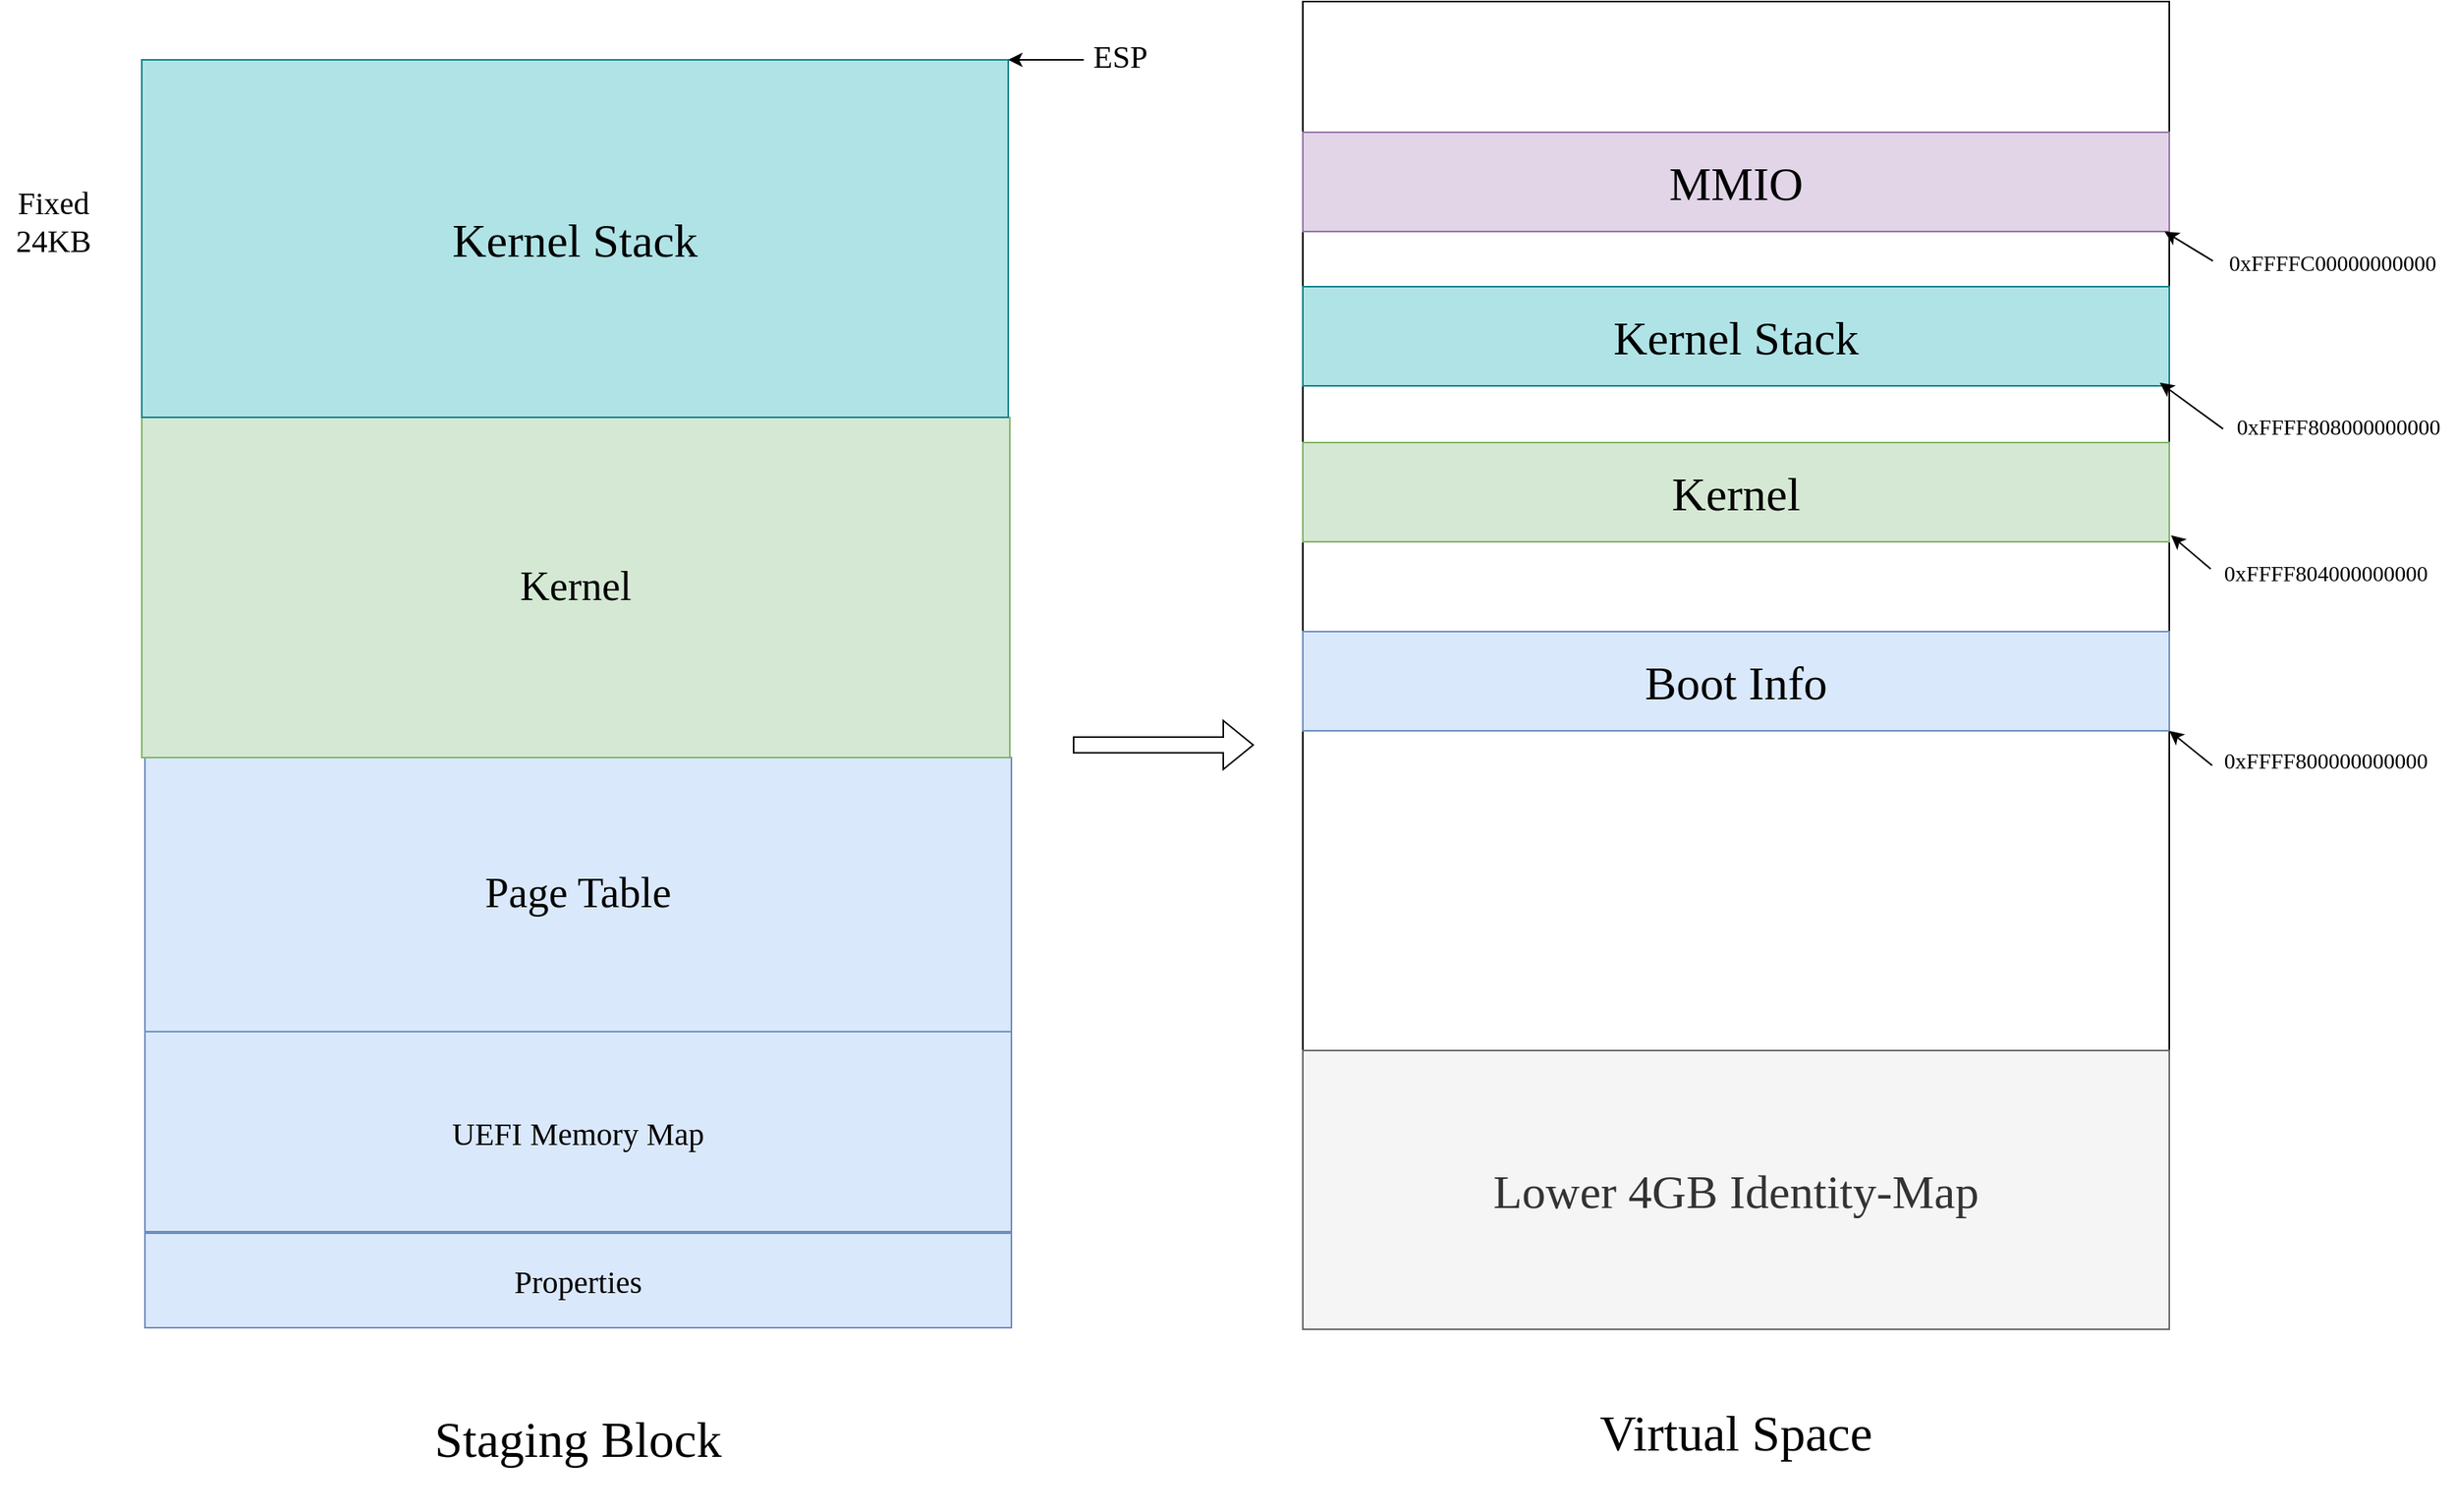 <mxfile version="28.1.2">
  <diagram id="ZxcDiVvFMPj9RRdGyyFQ" name="第 1 页">
    <mxGraphModel dx="2037" dy="1201" grid="0" gridSize="10" guides="1" tooltips="1" connect="1" arrows="1" fold="1" page="1" pageScale="1" pageWidth="827" pageHeight="1169" math="0" shadow="0">
      <root>
        <mxCell id="0" />
        <mxCell id="1" parent="0" />
        <mxCell id="Ym3tAZtQhxgDiFQlk5GE-8" value="&lt;font face=&quot;Times New Roman&quot;&gt;Page Table&lt;/font&gt;" style="rounded=0;whiteSpace=wrap;html=1;fontFamily=Courier New;fontSize=27;fillColor=#dae8fc;strokeColor=#6c8ebf;" parent="1" vertex="1">
          <mxGeometry x="181" y="636" width="550" height="174" as="geometry" />
        </mxCell>
        <mxCell id="Ym3tAZtQhxgDiFQlk5GE-16" value="&lt;font face=&quot;寒蝉端黑宋&quot;&gt;Kernel&lt;/font&gt;" style="rounded=0;whiteSpace=wrap;html=1;fontFamily=Courier New;fontSize=26;fillColor=#d5e8d4;strokeColor=#82b366;" parent="1" vertex="1">
          <mxGeometry x="179" y="420" width="551" height="216" as="geometry" />
        </mxCell>
        <mxCell id="fbvt6LVOYugwSKKvC5mB-5" value="&lt;span style=&quot;font-family: &amp;quot;Times New Roman&amp;quot;; font-size: 20px;&quot;&gt;Properties&lt;/span&gt;" style="rounded=0;whiteSpace=wrap;html=1;fillColor=#dae8fc;strokeColor=#6c8ebf;" parent="1" vertex="1">
          <mxGeometry x="181" y="938" width="550" height="60" as="geometry" />
        </mxCell>
        <mxCell id="fbvt6LVOYugwSKKvC5mB-6" value="&lt;font face=&quot;Times New Roman&quot;&gt;&lt;span style=&quot;font-size: 20px;&quot;&gt;UEFI Memory Map&lt;/span&gt;&lt;/font&gt;" style="rounded=0;whiteSpace=wrap;html=1;fillColor=#dae8fc;strokeColor=#6c8ebf;" parent="1" vertex="1">
          <mxGeometry x="181" y="810" width="550" height="127" as="geometry" />
        </mxCell>
        <mxCell id="fbvt6LVOYugwSKKvC5mB-8" value="" style="rounded=0;whiteSpace=wrap;html=1;" parent="1" vertex="1">
          <mxGeometry x="916" y="156" width="550" height="843" as="geometry" />
        </mxCell>
        <mxCell id="fbvt6LVOYugwSKKvC5mB-9" value="&lt;font style=&quot;font-size: 30px;&quot; face=&quot;Times New Roman&quot;&gt;Lower 4GB Identity-Map&lt;/font&gt;" style="rounded=0;whiteSpace=wrap;html=1;fillColor=#f5f5f5;fontColor=#333333;strokeColor=#666666;" parent="1" vertex="1">
          <mxGeometry x="916" y="822" width="550" height="177" as="geometry" />
        </mxCell>
        <mxCell id="fbvt6LVOYugwSKKvC5mB-10" value="&lt;font style=&quot;font-size: 30px;&quot; face=&quot;Times New Roman&quot;&gt;Boot Info&lt;/font&gt;" style="rounded=0;whiteSpace=wrap;html=1;fillColor=#dae8fc;strokeColor=#6c8ebf;" parent="1" vertex="1">
          <mxGeometry x="916" y="556" width="550" height="63" as="geometry" />
        </mxCell>
        <mxCell id="fbvt6LVOYugwSKKvC5mB-13" value="" style="endArrow=classic;html=1;rounded=0;entryX=1;entryY=1;entryDx=0;entryDy=0;exitX=0.015;exitY=0.587;exitDx=0;exitDy=0;exitPerimeter=0;" parent="1" target="fbvt6LVOYugwSKKvC5mB-10" edge="1" source="fbvt6LVOYugwSKKvC5mB-14">
          <mxGeometry width="50" height="50" relative="1" as="geometry">
            <mxPoint x="1496" y="492" as="sourcePoint" />
            <mxPoint x="789" y="404" as="targetPoint" />
          </mxGeometry>
        </mxCell>
        <mxCell id="fbvt6LVOYugwSKKvC5mB-14" value="&lt;font face=&quot;Times New Roman&quot; style=&quot;font-size: 14px;&quot;&gt;0xFFFF800000000000&lt;/font&gt;" style="text;html=1;align=center;verticalAlign=middle;resizable=0;points=[];autosize=1;strokeColor=none;fillColor=none;" parent="1" vertex="1">
          <mxGeometry x="1491" y="624" width="147" height="29" as="geometry" />
        </mxCell>
        <mxCell id="fbvt6LVOYugwSKKvC5mB-15" value="&lt;font face=&quot;Times New Roman&quot; style=&quot;font-size: 30px;&quot;&gt;Kernel Stack&lt;/font&gt;" style="rounded=0;whiteSpace=wrap;html=1;fillColor=#b0e3e6;strokeColor=#0e8088;" parent="1" vertex="1">
          <mxGeometry x="179" y="193" width="550" height="227" as="geometry" />
        </mxCell>
        <mxCell id="fbvt6LVOYugwSKKvC5mB-16" value="" style="endArrow=classic;html=1;rounded=0;entryX=1;entryY=0;entryDx=0;entryDy=0;" parent="1" target="fbvt6LVOYugwSKKvC5mB-15" edge="1">
          <mxGeometry width="50" height="50" relative="1" as="geometry">
            <mxPoint x="777" y="193" as="sourcePoint" />
            <mxPoint x="1115" y="495" as="targetPoint" />
          </mxGeometry>
        </mxCell>
        <mxCell id="fbvt6LVOYugwSKKvC5mB-17" value="&lt;code&gt;&lt;font style=&quot;font-size: 20px;&quot; face=&quot;Times New Roman&quot;&gt;ESP&lt;/font&gt;&lt;/code&gt;" style="text;html=1;align=left;verticalAlign=middle;resizable=0;points=[];autosize=1;strokeColor=none;fillColor=none;" parent="1" vertex="1">
          <mxGeometry x="781" y="172" width="52" height="36" as="geometry" />
        </mxCell>
        <mxCell id="ABHcJiq3GzYsRjkkfQex-20" value="&lt;font face=&quot;Times New Roman&quot;&gt;&lt;span style=&quot;font-size: 20px;&quot;&gt;Fixed&amp;nbsp;&lt;/span&gt;&lt;/font&gt;&lt;div&gt;&lt;font face=&quot;Times New Roman&quot;&gt;&lt;span style=&quot;font-size: 20px;&quot;&gt;24KB&amp;nbsp;&lt;/span&gt;&lt;/font&gt;&lt;/div&gt;" style="text;html=1;align=center;verticalAlign=middle;resizable=0;points=[];autosize=1;strokeColor=none;fillColor=none;" parent="1" vertex="1">
          <mxGeometry x="89" y="265" width="71" height="60" as="geometry" />
        </mxCell>
        <mxCell id="ABHcJiq3GzYsRjkkfQex-21" value="&lt;font style=&quot;font-size: 30px;&quot; face=&quot;Times New Roman&quot;&gt;MMIO&lt;/font&gt;" style="rounded=0;whiteSpace=wrap;html=1;fillColor=#e1d5e7;strokeColor=#9673a6;" parent="1" vertex="1">
          <mxGeometry x="916" y="239" width="550" height="63" as="geometry" />
        </mxCell>
        <mxCell id="ABHcJiq3GzYsRjkkfQex-22" value="&lt;font face=&quot;Times New Roman&quot; style=&quot;font-size: 14px;&quot;&gt;0xFFFFC00000000000&amp;nbsp;&lt;/font&gt;" style="text;html=1;align=center;verticalAlign=middle;resizable=0;points=[];autosize=1;strokeColor=none;fillColor=none;" parent="1" vertex="1">
          <mxGeometry x="1494" y="308" width="153" height="29" as="geometry" />
        </mxCell>
        <mxCell id="ABHcJiq3GzYsRjkkfQex-23" value="" style="endArrow=classic;html=1;rounded=0;entryX=1;entryY=1;entryDx=0;entryDy=0;exitX=-0.002;exitY=0.438;exitDx=0;exitDy=0;exitPerimeter=0;" parent="1" edge="1" source="ABHcJiq3GzYsRjkkfQex-22">
          <mxGeometry width="50" height="50" relative="1" as="geometry">
            <mxPoint x="1493" y="308" as="sourcePoint" />
            <mxPoint x="1463" y="302" as="targetPoint" />
          </mxGeometry>
        </mxCell>
        <mxCell id="34qVQUc4BFAK5-WFJvxb-3" value="&lt;font face=&quot;Times New Roman&quot;&gt;&lt;span style=&quot;font-size: 30px;&quot;&gt;Kernel&lt;/span&gt;&lt;/font&gt;" style="rounded=0;whiteSpace=wrap;html=1;fillColor=#d5e8d4;strokeColor=#82b366;" vertex="1" parent="1">
          <mxGeometry x="916" y="436" width="550" height="63" as="geometry" />
        </mxCell>
        <mxCell id="34qVQUc4BFAK5-WFJvxb-7" value="&lt;font face=&quot;Times New Roman&quot; style=&quot;font-size: 14px;&quot;&gt;0xFFFF804000000000&lt;/font&gt;" style="text;html=1;align=center;verticalAlign=middle;resizable=0;points=[];autosize=1;strokeColor=none;fillColor=none;" vertex="1" parent="1">
          <mxGeometry x="1491" y="505" width="147" height="29" as="geometry" />
        </mxCell>
        <mxCell id="34qVQUc4BFAK5-WFJvxb-8" value="" style="endArrow=classic;html=1;rounded=0;exitX=0.009;exitY=0.389;exitDx=0;exitDy=0;exitPerimeter=0;entryX=1.002;entryY=0.402;entryDx=0;entryDy=0;entryPerimeter=0;" edge="1" parent="1" source="34qVQUc4BFAK5-WFJvxb-7" target="fbvt6LVOYugwSKKvC5mB-8">
          <mxGeometry width="50" height="50" relative="1" as="geometry">
            <mxPoint x="1491" y="592" as="sourcePoint" />
            <mxPoint x="1541" y="542" as="targetPoint" />
          </mxGeometry>
        </mxCell>
        <mxCell id="34qVQUc4BFAK5-WFJvxb-13" value="&lt;font face=&quot;Times New Roman&quot; style=&quot;font-size: 32px;&quot;&gt;Staging Block&lt;/font&gt;" style="text;html=1;align=center;verticalAlign=middle;whiteSpace=wrap;rounded=0;" vertex="1" parent="1">
          <mxGeometry x="181" y="1024" width="550" height="90" as="geometry" />
        </mxCell>
        <mxCell id="34qVQUc4BFAK5-WFJvxb-14" value="&lt;font face=&quot;Times New Roman&quot; style=&quot;font-size: 32px;&quot;&gt;Virtual Space&lt;/font&gt;" style="text;html=1;align=center;verticalAlign=middle;whiteSpace=wrap;rounded=0;" vertex="1" parent="1">
          <mxGeometry x="916" y="1020" width="550" height="90" as="geometry" />
        </mxCell>
        <mxCell id="34qVQUc4BFAK5-WFJvxb-15" value="&lt;font face=&quot;Times New Roman&quot;&gt;&lt;span style=&quot;font-size: 30px;&quot;&gt;Kernel Stack&lt;/span&gt;&lt;/font&gt;" style="rounded=0;whiteSpace=wrap;html=1;fillColor=#b0e3e6;strokeColor=#0e8088;" vertex="1" parent="1">
          <mxGeometry x="916" y="337" width="550" height="63" as="geometry" />
        </mxCell>
        <mxCell id="34qVQUc4BFAK5-WFJvxb-17" value="&lt;font face=&quot;Times New Roman&quot; style=&quot;font-size: 14px;&quot;&gt;0xFFFF808000000000&lt;/font&gt;" style="text;html=1;align=center;verticalAlign=middle;resizable=0;points=[];autosize=1;strokeColor=none;fillColor=none;" vertex="1" parent="1">
          <mxGeometry x="1499" y="412" width="147" height="29" as="geometry" />
        </mxCell>
        <mxCell id="34qVQUc4BFAK5-WFJvxb-18" value="" style="endArrow=classic;html=1;rounded=0;exitX=0.008;exitY=0.528;exitDx=0;exitDy=0;exitPerimeter=0;" edge="1" parent="1" source="34qVQUc4BFAK5-WFJvxb-17">
          <mxGeometry width="50" height="50" relative="1" as="geometry">
            <mxPoint x="1508" y="428" as="sourcePoint" />
            <mxPoint x="1460" y="398" as="targetPoint" />
          </mxGeometry>
        </mxCell>
        <mxCell id="34qVQUc4BFAK5-WFJvxb-22" value="" style="shape=flexArrow;endArrow=classic;html=1;rounded=0;" edge="1" parent="1">
          <mxGeometry width="50" height="50" relative="1" as="geometry">
            <mxPoint x="770" y="628" as="sourcePoint" />
            <mxPoint x="885" y="628" as="targetPoint" />
          </mxGeometry>
        </mxCell>
      </root>
    </mxGraphModel>
  </diagram>
</mxfile>
